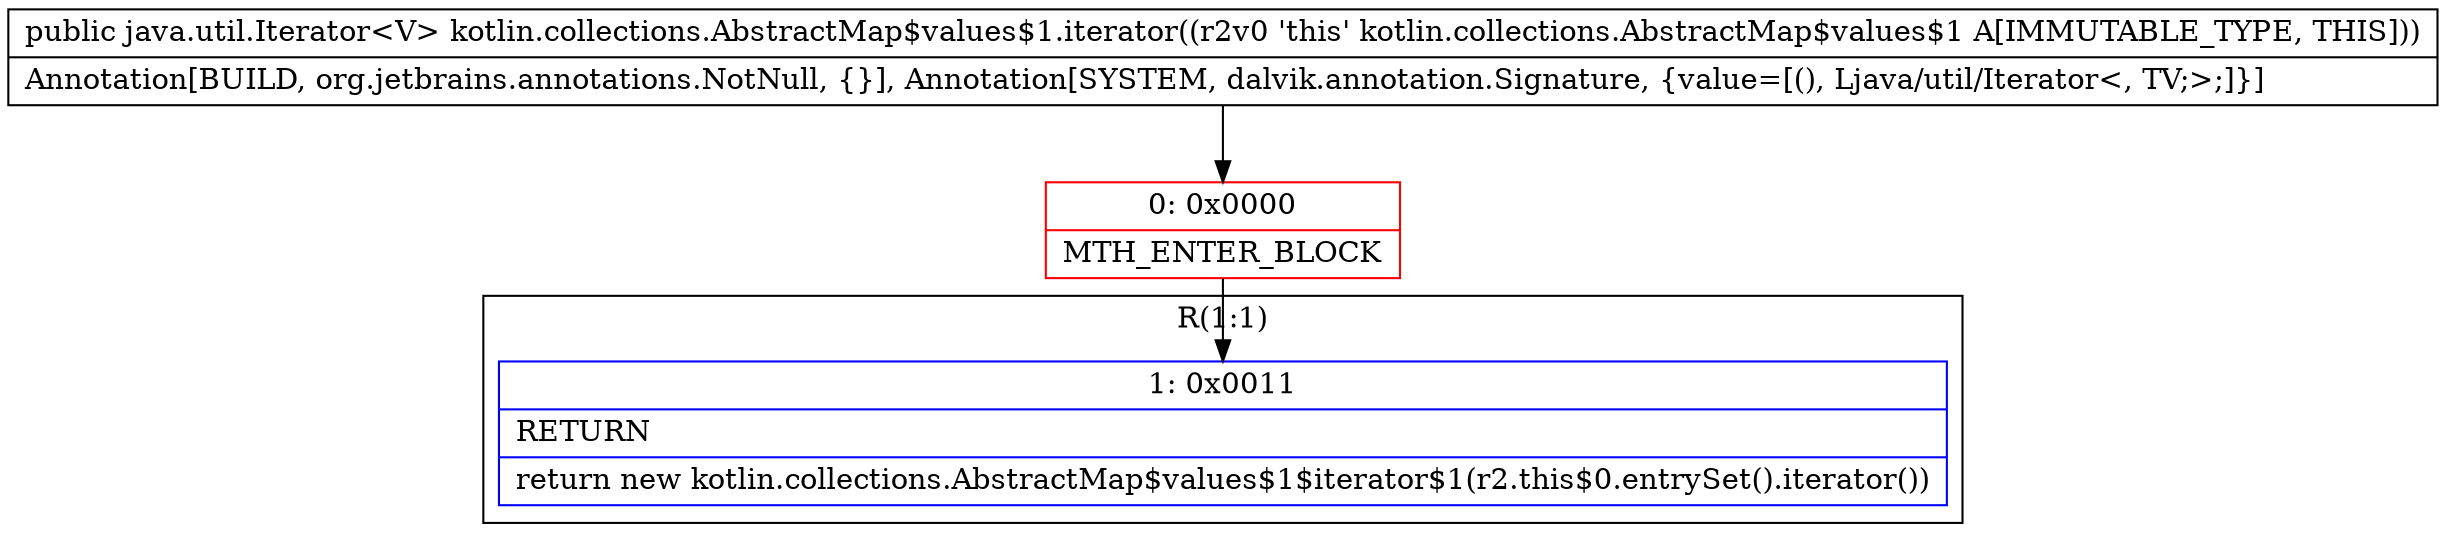 digraph "CFG forkotlin.collections.AbstractMap$values$1.iterator()Ljava\/util\/Iterator;" {
subgraph cluster_Region_213413 {
label = "R(1:1)";
node [shape=record,color=blue];
Node_1 [shape=record,label="{1\:\ 0x0011|RETURN\l|return new kotlin.collections.AbstractMap$values$1$iterator$1(r2.this$0.entrySet().iterator())\l}"];
}
Node_0 [shape=record,color=red,label="{0\:\ 0x0000|MTH_ENTER_BLOCK\l}"];
MethodNode[shape=record,label="{public java.util.Iterator\<V\> kotlin.collections.AbstractMap$values$1.iterator((r2v0 'this' kotlin.collections.AbstractMap$values$1 A[IMMUTABLE_TYPE, THIS]))  | Annotation[BUILD, org.jetbrains.annotations.NotNull, \{\}], Annotation[SYSTEM, dalvik.annotation.Signature, \{value=[(), Ljava\/util\/Iterator\<, TV;\>;]\}]\l}"];
MethodNode -> Node_0;
Node_0 -> Node_1;
}

